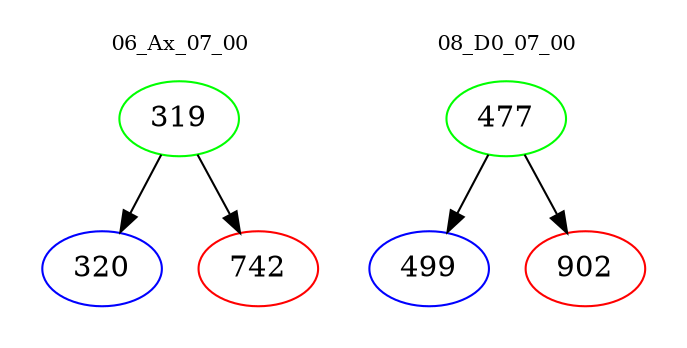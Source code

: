 digraph{
subgraph cluster_0 {
color = white
label = "06_Ax_07_00";
fontsize=10;
T0_319 [label="319", color="green"]
T0_319 -> T0_320 [color="black"]
T0_320 [label="320", color="blue"]
T0_319 -> T0_742 [color="black"]
T0_742 [label="742", color="red"]
}
subgraph cluster_1 {
color = white
label = "08_D0_07_00";
fontsize=10;
T1_477 [label="477", color="green"]
T1_477 -> T1_499 [color="black"]
T1_499 [label="499", color="blue"]
T1_477 -> T1_902 [color="black"]
T1_902 [label="902", color="red"]
}
}
